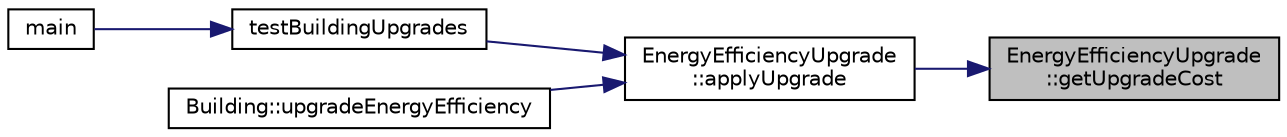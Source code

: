 digraph "EnergyEfficiencyUpgrade::getUpgradeCost"
{
 // LATEX_PDF_SIZE
  edge [fontname="Helvetica",fontsize="10",labelfontname="Helvetica",labelfontsize="10"];
  node [fontname="Helvetica",fontsize="10",shape=record];
  rankdir="RL";
  Node1 [label="EnergyEfficiencyUpgrade\l::getUpgradeCost",height=0.2,width=0.4,color="black", fillcolor="grey75", style="filled", fontcolor="black",tooltip="Calculates the cost of the next upgrade."];
  Node1 -> Node2 [dir="back",color="midnightblue",fontsize="10",style="solid",fontname="Helvetica"];
  Node2 [label="EnergyEfficiencyUpgrade\l::applyUpgrade",height=0.2,width=0.4,color="black", fillcolor="white", style="filled",URL="$classEnergyEfficiencyUpgrade.html#a3d2bb11b44e513b68c3f7b03c69b3c8d",tooltip="Applies an energy efficiency upgrade to the building."];
  Node2 -> Node3 [dir="back",color="midnightblue",fontsize="10",style="solid",fontname="Helvetica"];
  Node3 [label="testBuildingUpgrades",height=0.2,width=0.4,color="black", fillcolor="white", style="filled",URL="$main_8cpp.html#af1c85c60ddb2951dfd9ccc7c4a6ad30b",tooltip=" "];
  Node3 -> Node4 [dir="back",color="midnightblue",fontsize="10",style="solid",fontname="Helvetica"];
  Node4 [label="main",height=0.2,width=0.4,color="black", fillcolor="white", style="filled",URL="$main_8cpp.html#ae66f6b31b5ad750f1fe042a706a4e3d4",tooltip="Main program entry point."];
  Node2 -> Node5 [dir="back",color="midnightblue",fontsize="10",style="solid",fontname="Helvetica"];
  Node5 [label="Building::upgradeEnergyEfficiency",height=0.2,width=0.4,color="black", fillcolor="white", style="filled",URL="$classBuilding.html#aa538fa70578c7921ff02115e8d3fc77a",tooltip=" "];
}
